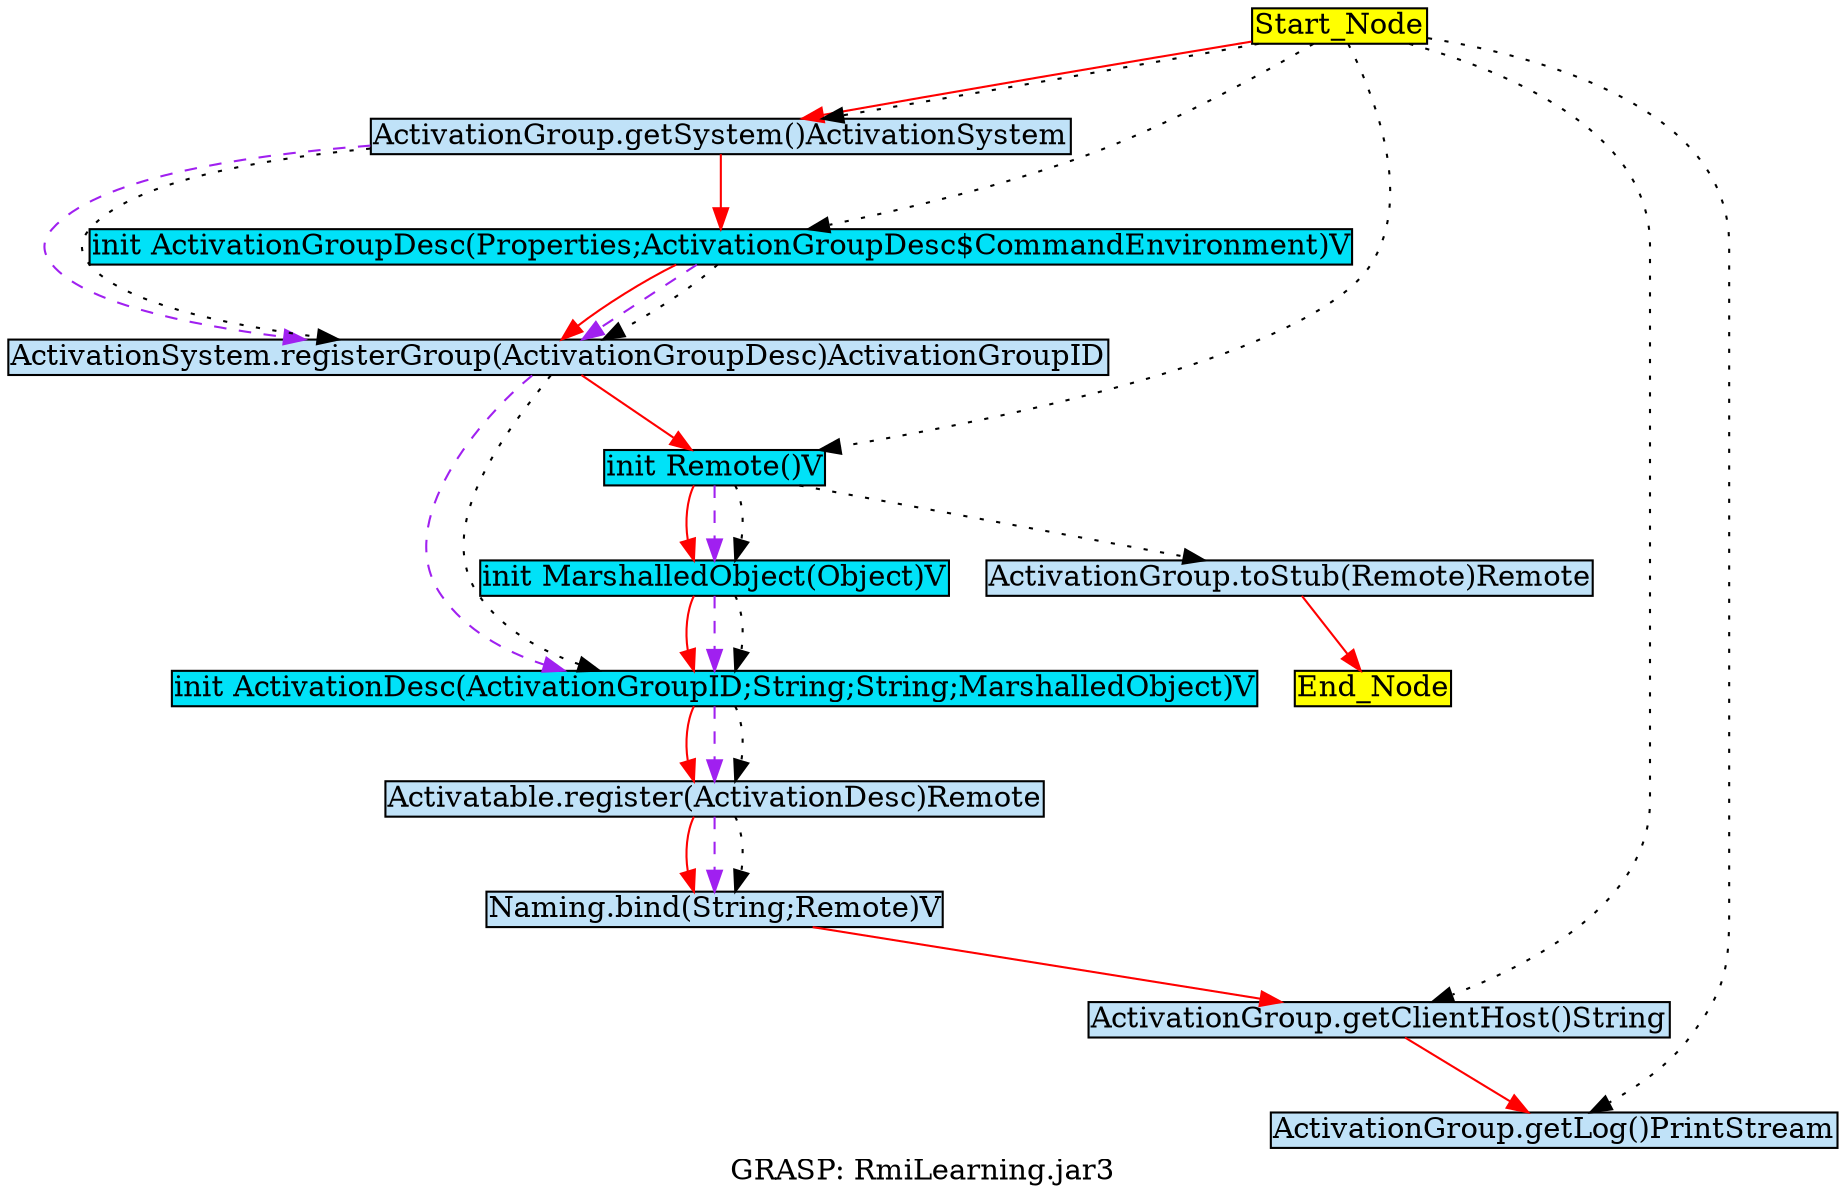 digraph G {
	graph[label="GRASP: RmiLearning.jar3"];	node[style=filled,fillcolor ="white",shape=box,margin=0.02,width=0,height=0];
	"Start_Node"[fillcolor ="yellow",style="filled" ];
	"init ActivationGroupDesc(Properties;ActivationGroupDesc$CommandEnvironment)V"[fillcolor ="#00e2f8",style="filled" ];
	"ActivationGroup.getSystem()ActivationSystem"[fillcolor ="#c0e2f8",style="filled" ];
	"init Remote()V"[fillcolor ="#00e2f8",style="filled" ];
	"Start_Node"[fillcolor ="yellow",style="filled" ];
	"Naming.bind(String;Remote)V"[fillcolor ="#c0e2f8",style="filled" ];
	"init ActivationDesc(ActivationGroupID;String;String;MarshalledObject)V"[fillcolor ="#00e2f8",style="filled" ];
	"ActivationGroup.getLog()PrintStream"[fillcolor ="#c0e2f8",style="filled" ];
	"Activatable.register(ActivationDesc)Remote"[fillcolor ="#c0e2f8",style="filled" ];
	"init MarshalledObject(Object)V"[fillcolor ="#00e2f8",style="filled" ];
	"ActivationSystem.registerGroup(ActivationGroupDesc)ActivationGroupID"[fillcolor ="#c0e2f8",style="filled" ];
	"End_Node"[fillcolor ="yellow",style="filled" ];
	"ActivationGroup.toStub(Remote)Remote"[fillcolor ="#c0e2f8",style="filled" ];
	"ActivationGroup.getClientHost()String"[fillcolor ="#c0e2f8",style="filled" ];
	"init ActivationGroupDesc(Properties;ActivationGroupDesc$CommandEnvironment)V" -> "ActivationSystem.registerGroup(ActivationGroupDesc)ActivationGroupID"[color="red",style=solid];
	"init ActivationGroupDesc(Properties;ActivationGroupDesc$CommandEnvironment)V" -> "ActivationSystem.registerGroup(ActivationGroupDesc)ActivationGroupID"[color="purple",style=dashed];
	"init ActivationGroupDesc(Properties;ActivationGroupDesc$CommandEnvironment)V" -> "ActivationSystem.registerGroup(ActivationGroupDesc)ActivationGroupID"[color="black",style=dotted];
	"ActivationGroup.getSystem()ActivationSystem" -> "init ActivationGroupDesc(Properties;ActivationGroupDesc$CommandEnvironment)V"[color="red",style=solid];
	"ActivationGroup.getSystem()ActivationSystem" -> "ActivationSystem.registerGroup(ActivationGroupDesc)ActivationGroupID"[color="purple",style=dashed];
	"ActivationGroup.getSystem()ActivationSystem" -> "ActivationSystem.registerGroup(ActivationGroupDesc)ActivationGroupID"[color="black",style=dotted];
	"init Remote()V" -> "ActivationGroup.toStub(Remote)Remote"[color="black",style=dotted];
	"init Remote()V" -> "init MarshalledObject(Object)V"[color="red",style=solid];
	"init Remote()V" -> "init MarshalledObject(Object)V"[color="purple",style=dashed];
	"init Remote()V" -> "init MarshalledObject(Object)V"[color="black",style=dotted];
	"Naming.bind(String;Remote)V" -> "ActivationGroup.getClientHost()String"[color="red",style=solid];
	"Start_Node" -> "init ActivationGroupDesc(Properties;ActivationGroupDesc$CommandEnvironment)V"[color="black",style=dotted];
	"Start_Node" -> "ActivationGroup.getSystem()ActivationSystem"[color="red",style=solid];
	"Start_Node" -> "ActivationGroup.getSystem()ActivationSystem"[color="black",style=dotted];
	"Start_Node" -> "init Remote()V"[color="black",style=dotted];
	"Start_Node" -> "ActivationGroup.getLog()PrintStream"[color="black",style=dotted];
	"Start_Node" -> "ActivationGroup.getClientHost()String"[color="black",style=dotted];
	"init ActivationDesc(ActivationGroupID;String;String;MarshalledObject)V" -> "Activatable.register(ActivationDesc)Remote"[color="red",style=solid];
	"init ActivationDesc(ActivationGroupID;String;String;MarshalledObject)V" -> "Activatable.register(ActivationDesc)Remote"[color="purple",style=dashed];
	"init ActivationDesc(ActivationGroupID;String;String;MarshalledObject)V" -> "Activatable.register(ActivationDesc)Remote"[color="black",style=dotted];
	"Activatable.register(ActivationDesc)Remote" -> "Naming.bind(String;Remote)V"[color="red",style=solid];
	"Activatable.register(ActivationDesc)Remote" -> "Naming.bind(String;Remote)V"[color="purple",style=dashed];
	"Activatable.register(ActivationDesc)Remote" -> "Naming.bind(String;Remote)V"[color="black",style=dotted];
	"init MarshalledObject(Object)V" -> "init ActivationDesc(ActivationGroupID;String;String;MarshalledObject)V"[color="red",style=solid];
	"init MarshalledObject(Object)V" -> "init ActivationDesc(ActivationGroupID;String;String;MarshalledObject)V"[color="purple",style=dashed];
	"init MarshalledObject(Object)V" -> "init ActivationDesc(ActivationGroupID;String;String;MarshalledObject)V"[color="black",style=dotted];
	"ActivationSystem.registerGroup(ActivationGroupDesc)ActivationGroupID" -> "init Remote()V"[color="red",style=solid];
	"ActivationSystem.registerGroup(ActivationGroupDesc)ActivationGroupID" -> "init ActivationDesc(ActivationGroupID;String;String;MarshalledObject)V"[color="purple",style=dashed];
	"ActivationSystem.registerGroup(ActivationGroupDesc)ActivationGroupID" -> "init ActivationDesc(ActivationGroupID;String;String;MarshalledObject)V"[color="black",style=dotted];
	"ActivationGroup.toStub(Remote)Remote" -> "End_Node"[color="red",style=solid];
	"ActivationGroup.getClientHost()String" -> "ActivationGroup.getLog()PrintStream"[color="red",style=solid];
}
